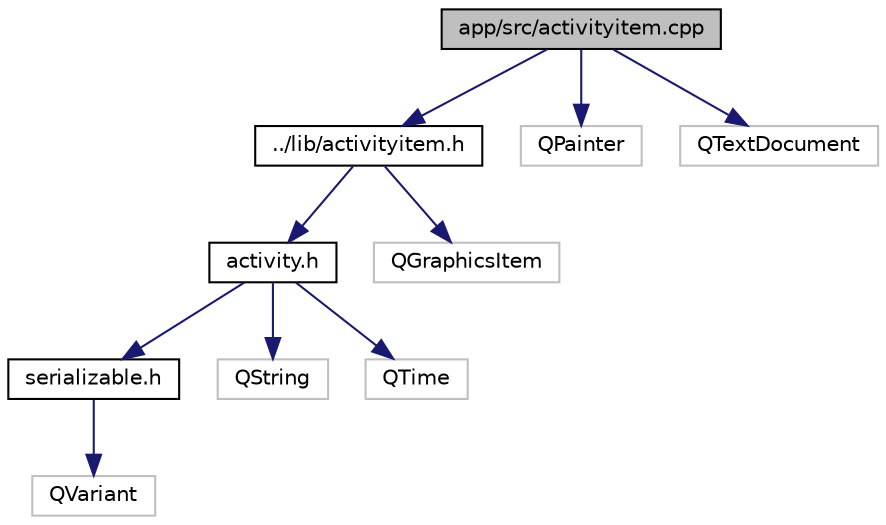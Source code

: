 digraph "app/src/activityitem.cpp"
{
 // LATEX_PDF_SIZE
  edge [fontname="Helvetica",fontsize="10",labelfontname="Helvetica",labelfontsize="10"];
  node [fontname="Helvetica",fontsize="10",shape=record];
  Node1 [label="app/src/activityitem.cpp",height=0.2,width=0.4,color="black", fillcolor="grey75", style="filled", fontcolor="black",tooltip=" "];
  Node1 -> Node2 [color="midnightblue",fontsize="10",style="solid"];
  Node2 [label="../lib/activityitem.h",height=0.2,width=0.4,color="black", fillcolor="white", style="filled",URL="$activityitem_8h.html",tooltip=" "];
  Node2 -> Node3 [color="midnightblue",fontsize="10",style="solid"];
  Node3 [label="activity.h",height=0.2,width=0.4,color="black", fillcolor="white", style="filled",URL="$activity_8h.html",tooltip=" "];
  Node3 -> Node4 [color="midnightblue",fontsize="10",style="solid"];
  Node4 [label="serializable.h",height=0.2,width=0.4,color="black", fillcolor="white", style="filled",URL="$serializable_8h.html",tooltip=" "];
  Node4 -> Node5 [color="midnightblue",fontsize="10",style="solid"];
  Node5 [label="QVariant",height=0.2,width=0.4,color="grey75", fillcolor="white", style="filled",tooltip=" "];
  Node3 -> Node6 [color="midnightblue",fontsize="10",style="solid"];
  Node6 [label="QString",height=0.2,width=0.4,color="grey75", fillcolor="white", style="filled",tooltip=" "];
  Node3 -> Node7 [color="midnightblue",fontsize="10",style="solid"];
  Node7 [label="QTime",height=0.2,width=0.4,color="grey75", fillcolor="white", style="filled",tooltip=" "];
  Node2 -> Node8 [color="midnightblue",fontsize="10",style="solid"];
  Node8 [label="QGraphicsItem",height=0.2,width=0.4,color="grey75", fillcolor="white", style="filled",tooltip=" "];
  Node1 -> Node9 [color="midnightblue",fontsize="10",style="solid"];
  Node9 [label="QPainter",height=0.2,width=0.4,color="grey75", fillcolor="white", style="filled",tooltip=" "];
  Node1 -> Node10 [color="midnightblue",fontsize="10",style="solid"];
  Node10 [label="QTextDocument",height=0.2,width=0.4,color="grey75", fillcolor="white", style="filled",tooltip=" "];
}
